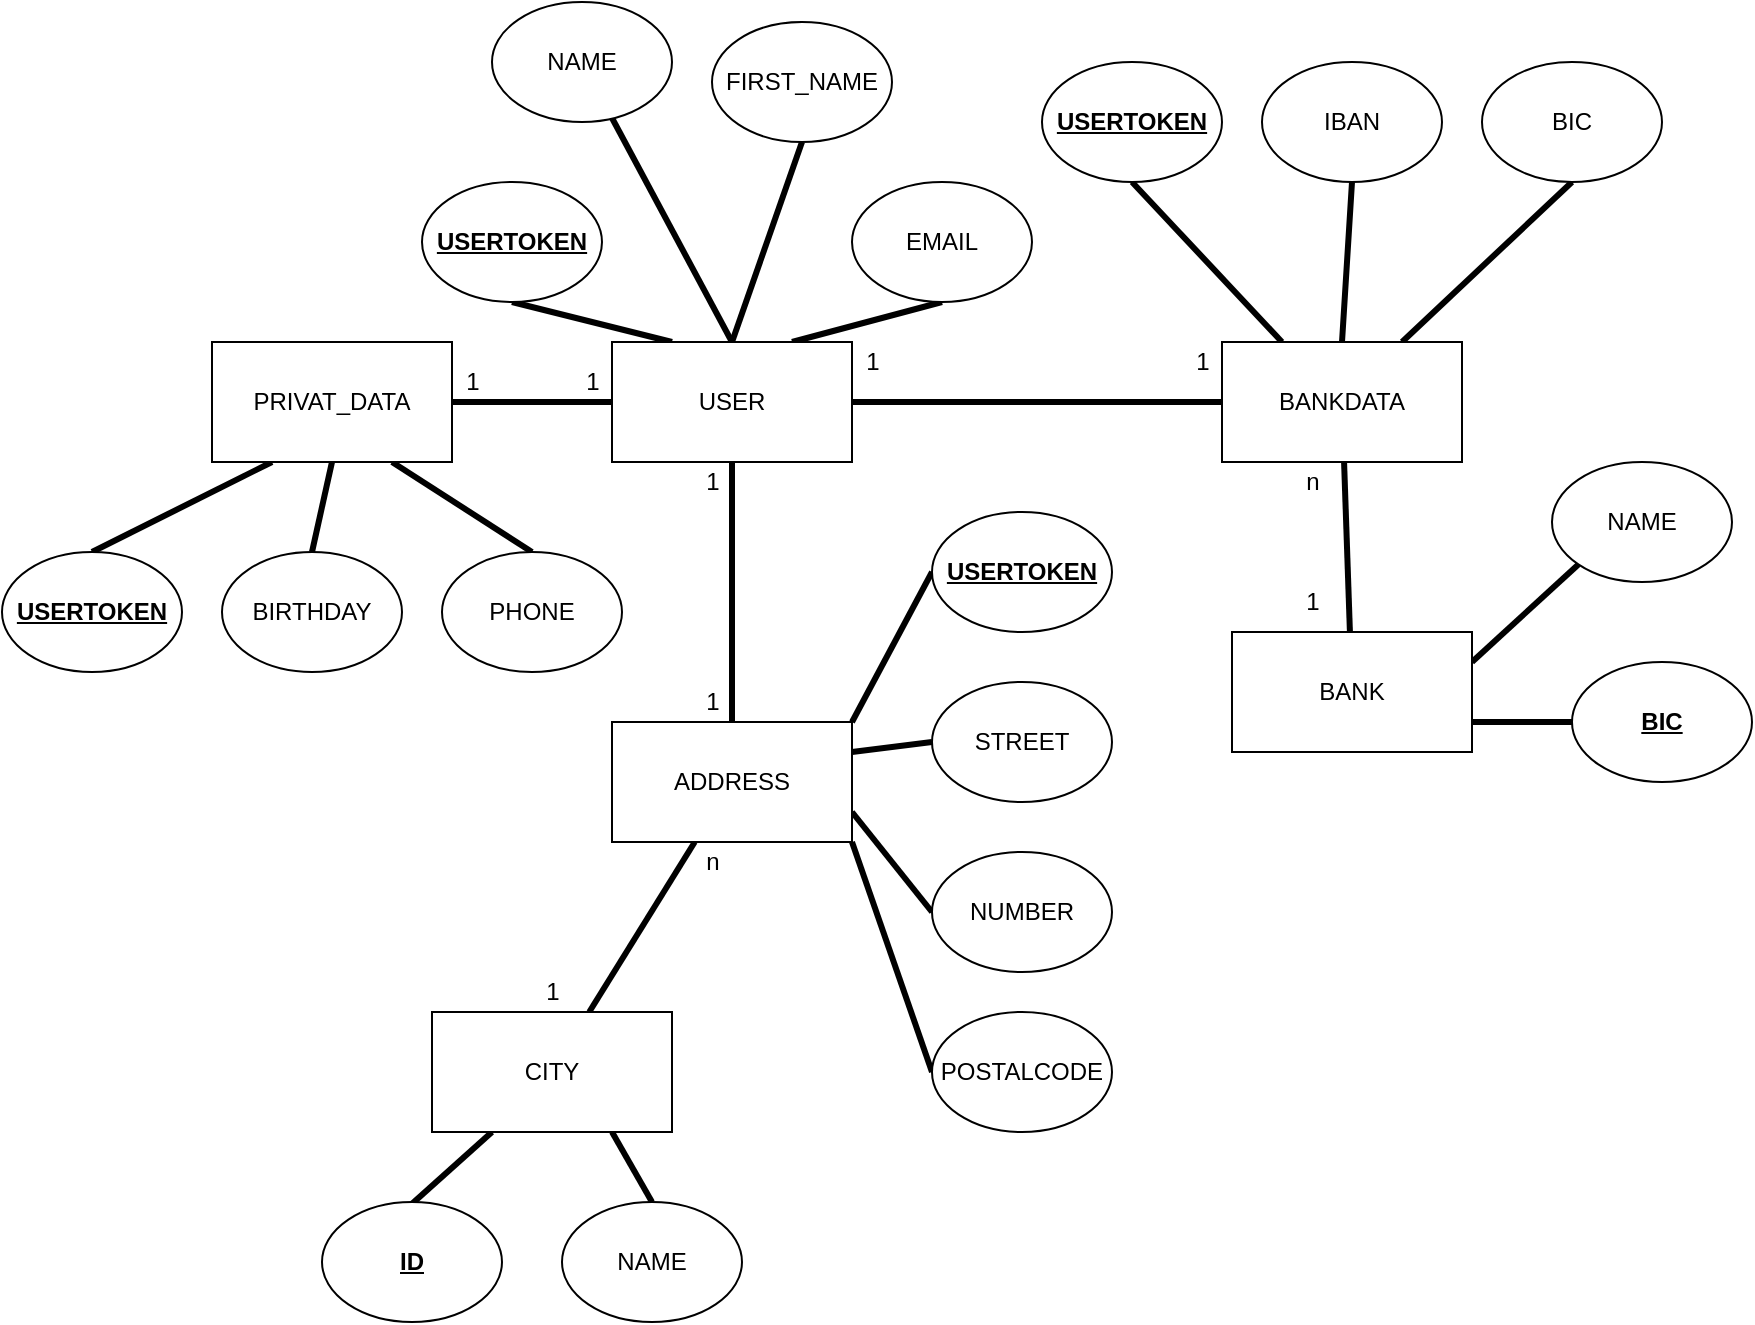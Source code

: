 <mxfile>
    <diagram id="RvFcyBdAZOp4TIJRdx-8" name="Page-1">
        <mxGraphModel dx="1343" dy="1623" grid="1" gridSize="10" guides="1" tooltips="1" connect="1" arrows="1" fold="1" page="1" pageScale="1" pageWidth="827" pageHeight="1169" math="0" shadow="0">
            <root>
                <mxCell id="0"/>
                <mxCell id="1" parent="0"/>
                <mxCell id="7" value="" style="edgeStyle=none;html=1;endArrow=none;endFill=0;strokeWidth=3;" edge="1" parent="1" source="2" target="6">
                    <mxGeometry relative="1" as="geometry"/>
                </mxCell>
                <mxCell id="15" value="" style="edgeStyle=none;html=1;strokeWidth=3;endArrow=none;endFill=0;" edge="1" parent="1" source="2" target="14">
                    <mxGeometry relative="1" as="geometry"/>
                </mxCell>
                <mxCell id="25" value="" style="edgeStyle=none;html=1;strokeWidth=3;endArrow=none;endFill=0;" edge="1" parent="1" source="2" target="24">
                    <mxGeometry relative="1" as="geometry"/>
                </mxCell>
                <mxCell id="45" style="edgeStyle=none;html=1;exitX=0.25;exitY=0;exitDx=0;exitDy=0;entryX=0.5;entryY=1;entryDx=0;entryDy=0;strokeWidth=3;endArrow=none;endFill=0;" edge="1" parent="1" source="2" target="42">
                    <mxGeometry relative="1" as="geometry"/>
                </mxCell>
                <mxCell id="46" style="edgeStyle=none;html=1;exitX=0.5;exitY=0;exitDx=0;exitDy=0;strokeWidth=3;endArrow=none;endFill=0;" edge="1" parent="1" source="2" target="43">
                    <mxGeometry relative="1" as="geometry"/>
                </mxCell>
                <mxCell id="47" style="edgeStyle=none;html=1;exitX=0.5;exitY=0;exitDx=0;exitDy=0;entryX=0.5;entryY=1;entryDx=0;entryDy=0;strokeWidth=3;endArrow=none;endFill=0;" edge="1" parent="1" source="2" target="44">
                    <mxGeometry relative="1" as="geometry"/>
                </mxCell>
                <mxCell id="50" style="edgeStyle=none;html=1;exitX=0.75;exitY=0;exitDx=0;exitDy=0;entryX=0.5;entryY=1;entryDx=0;entryDy=0;strokeWidth=3;endArrow=none;endFill=0;" edge="1" parent="1" source="2" target="48">
                    <mxGeometry relative="1" as="geometry"/>
                </mxCell>
                <mxCell id="2" value="USER" style="rounded=0;whiteSpace=wrap;html=1;" vertex="1" parent="1">
                    <mxGeometry x="60" y="70" width="120" height="60" as="geometry"/>
                </mxCell>
                <mxCell id="11" value="" style="edgeStyle=none;html=1;strokeWidth=3;endArrow=none;endFill=0;" edge="1" parent="1" source="6" target="10">
                    <mxGeometry relative="1" as="geometry"/>
                </mxCell>
                <mxCell id="39" style="edgeStyle=none;html=1;exitX=0.25;exitY=0;exitDx=0;exitDy=0;entryX=0.5;entryY=1;entryDx=0;entryDy=0;strokeWidth=3;endArrow=none;endFill=0;" edge="1" parent="1" source="6" target="36">
                    <mxGeometry relative="1" as="geometry"/>
                </mxCell>
                <mxCell id="40" style="edgeStyle=none;html=1;exitX=0.5;exitY=0;exitDx=0;exitDy=0;entryX=0.5;entryY=1;entryDx=0;entryDy=0;strokeWidth=3;endArrow=none;endFill=0;" edge="1" parent="1" source="6" target="37">
                    <mxGeometry relative="1" as="geometry"/>
                </mxCell>
                <mxCell id="41" style="edgeStyle=none;html=1;exitX=0.75;exitY=0;exitDx=0;exitDy=0;entryX=0.5;entryY=1;entryDx=0;entryDy=0;strokeWidth=3;endArrow=none;endFill=0;" edge="1" parent="1" source="6" target="38">
                    <mxGeometry relative="1" as="geometry"/>
                </mxCell>
                <mxCell id="6" value="BANKDATA" style="rounded=0;whiteSpace=wrap;html=1;" vertex="1" parent="1">
                    <mxGeometry x="365" y="70" width="120" height="60" as="geometry"/>
                </mxCell>
                <mxCell id="8" value="1" style="text;html=1;align=center;verticalAlign=middle;resizable=0;points=[];autosize=1;strokeColor=none;fillColor=none;" vertex="1" parent="1">
                    <mxGeometry x="175" y="65" width="30" height="30" as="geometry"/>
                </mxCell>
                <mxCell id="9" value="1" style="text;html=1;align=center;verticalAlign=middle;resizable=0;points=[];autosize=1;strokeColor=none;fillColor=none;" vertex="1" parent="1">
                    <mxGeometry x="340" y="65" width="30" height="30" as="geometry"/>
                </mxCell>
                <mxCell id="52" style="edgeStyle=none;html=1;exitX=1;exitY=0.75;exitDx=0;exitDy=0;entryX=0;entryY=0.5;entryDx=0;entryDy=0;strokeWidth=3;endArrow=none;endFill=0;" edge="1" parent="1" source="10" target="51">
                    <mxGeometry relative="1" as="geometry"/>
                </mxCell>
                <mxCell id="56" style="edgeStyle=none;html=1;exitX=1;exitY=0.25;exitDx=0;exitDy=0;entryX=0;entryY=1;entryDx=0;entryDy=0;strokeWidth=3;endArrow=none;endFill=0;" edge="1" parent="1" source="10" target="53">
                    <mxGeometry relative="1" as="geometry"/>
                </mxCell>
                <mxCell id="10" value="BANK" style="rounded=0;whiteSpace=wrap;html=1;" vertex="1" parent="1">
                    <mxGeometry x="370" y="215" width="120" height="60" as="geometry"/>
                </mxCell>
                <mxCell id="12" value="n" style="text;html=1;align=center;verticalAlign=middle;resizable=0;points=[];autosize=1;strokeColor=none;fillColor=none;" vertex="1" parent="1">
                    <mxGeometry x="395" y="125" width="30" height="30" as="geometry"/>
                </mxCell>
                <mxCell id="13" value="1" style="text;html=1;align=center;verticalAlign=middle;resizable=0;points=[];autosize=1;strokeColor=none;fillColor=none;" vertex="1" parent="1">
                    <mxGeometry x="395" y="185" width="30" height="30" as="geometry"/>
                </mxCell>
                <mxCell id="21" value="" style="edgeStyle=none;html=1;strokeWidth=3;endArrow=none;endFill=0;" edge="1" parent="1" source="14" target="20">
                    <mxGeometry relative="1" as="geometry"/>
                </mxCell>
                <mxCell id="61" style="edgeStyle=none;html=1;exitX=1;exitY=1;exitDx=0;exitDy=0;entryX=0;entryY=0.5;entryDx=0;entryDy=0;strokeWidth=3;endArrow=none;endFill=0;" edge="1" parent="1" source="14" target="60">
                    <mxGeometry relative="1" as="geometry"/>
                </mxCell>
                <mxCell id="62" style="edgeStyle=none;html=1;exitX=1;exitY=0.75;exitDx=0;exitDy=0;entryX=0;entryY=0.5;entryDx=0;entryDy=0;strokeWidth=3;endArrow=none;endFill=0;" edge="1" parent="1" source="14" target="59">
                    <mxGeometry relative="1" as="geometry"/>
                </mxCell>
                <mxCell id="63" style="edgeStyle=none;html=1;exitX=1;exitY=0.25;exitDx=0;exitDy=0;entryX=0;entryY=0.5;entryDx=0;entryDy=0;strokeWidth=3;endArrow=none;endFill=0;" edge="1" parent="1" source="14" target="57">
                    <mxGeometry relative="1" as="geometry"/>
                </mxCell>
                <mxCell id="64" style="edgeStyle=none;html=1;exitX=1;exitY=0;exitDx=0;exitDy=0;entryX=0;entryY=0.5;entryDx=0;entryDy=0;strokeWidth=3;endArrow=none;endFill=0;" edge="1" parent="1" source="14" target="58">
                    <mxGeometry relative="1" as="geometry"/>
                </mxCell>
                <mxCell id="14" value="ADDRESS" style="whiteSpace=wrap;html=1;rounded=0;" vertex="1" parent="1">
                    <mxGeometry x="60" y="260" width="120" height="60" as="geometry"/>
                </mxCell>
                <mxCell id="16" value="1" style="text;html=1;align=center;verticalAlign=middle;resizable=0;points=[];autosize=1;strokeColor=none;fillColor=none;" vertex="1" parent="1">
                    <mxGeometry x="95" y="125" width="30" height="30" as="geometry"/>
                </mxCell>
                <mxCell id="17" value="1" style="text;html=1;align=center;verticalAlign=middle;resizable=0;points=[];autosize=1;strokeColor=none;fillColor=none;" vertex="1" parent="1">
                    <mxGeometry x="95" y="235" width="30" height="30" as="geometry"/>
                </mxCell>
                <mxCell id="68" style="edgeStyle=none;html=1;exitX=0.25;exitY=1;exitDx=0;exitDy=0;strokeWidth=3;endArrow=none;endFill=0;entryX=0.5;entryY=0.015;entryDx=0;entryDy=0;entryPerimeter=0;" edge="1" parent="1" source="20" target="67">
                    <mxGeometry relative="1" as="geometry"/>
                </mxCell>
                <mxCell id="69" style="edgeStyle=none;html=1;exitX=0.75;exitY=1;exitDx=0;exitDy=0;entryX=0.5;entryY=0;entryDx=0;entryDy=0;strokeWidth=3;endArrow=none;endFill=0;" edge="1" parent="1" source="20" target="65">
                    <mxGeometry relative="1" as="geometry"/>
                </mxCell>
                <mxCell id="20" value="CITY" style="whiteSpace=wrap;html=1;rounded=0;" vertex="1" parent="1">
                    <mxGeometry x="-30" y="405" width="120" height="60" as="geometry"/>
                </mxCell>
                <mxCell id="22" value="1" style="text;html=1;align=center;verticalAlign=middle;resizable=0;points=[];autosize=1;strokeColor=none;fillColor=none;" vertex="1" parent="1">
                    <mxGeometry x="15" y="380" width="30" height="30" as="geometry"/>
                </mxCell>
                <mxCell id="23" value="n" style="text;html=1;align=center;verticalAlign=middle;resizable=0;points=[];autosize=1;strokeColor=none;fillColor=none;" vertex="1" parent="1">
                    <mxGeometry x="95" y="315" width="30" height="30" as="geometry"/>
                </mxCell>
                <mxCell id="33" style="edgeStyle=none;html=1;exitX=0.25;exitY=1;exitDx=0;exitDy=0;entryX=0.5;entryY=0;entryDx=0;entryDy=0;strokeWidth=3;endArrow=none;endFill=0;" edge="1" parent="1" source="24" target="29">
                    <mxGeometry relative="1" as="geometry"/>
                </mxCell>
                <mxCell id="34" style="edgeStyle=none;html=1;exitX=0.5;exitY=1;exitDx=0;exitDy=0;entryX=0.5;entryY=0;entryDx=0;entryDy=0;strokeWidth=3;endArrow=none;endFill=0;" edge="1" parent="1" source="24" target="31">
                    <mxGeometry relative="1" as="geometry"/>
                </mxCell>
                <mxCell id="35" style="edgeStyle=none;html=1;exitX=0.75;exitY=1;exitDx=0;exitDy=0;entryX=0.5;entryY=0;entryDx=0;entryDy=0;strokeWidth=3;endArrow=none;endFill=0;" edge="1" parent="1" source="24" target="32">
                    <mxGeometry relative="1" as="geometry"/>
                </mxCell>
                <mxCell id="24" value="PRIVAT_DATA" style="rounded=0;whiteSpace=wrap;html=1;" vertex="1" parent="1">
                    <mxGeometry x="-140" y="70" width="120" height="60" as="geometry"/>
                </mxCell>
                <mxCell id="26" value="1" style="text;html=1;align=center;verticalAlign=middle;resizable=0;points=[];autosize=1;strokeColor=none;fillColor=none;" vertex="1" parent="1">
                    <mxGeometry x="35" y="75" width="30" height="30" as="geometry"/>
                </mxCell>
                <mxCell id="27" value="1" style="text;html=1;align=center;verticalAlign=middle;resizable=0;points=[];autosize=1;strokeColor=none;fillColor=none;" vertex="1" parent="1">
                    <mxGeometry x="-25" y="75" width="30" height="30" as="geometry"/>
                </mxCell>
                <mxCell id="29" value="&lt;u&gt;&lt;b&gt;USERTOKEN&lt;/b&gt;&lt;/u&gt;" style="ellipse;whiteSpace=wrap;html=1;" vertex="1" parent="1">
                    <mxGeometry x="-245" y="175" width="90" height="60" as="geometry"/>
                </mxCell>
                <mxCell id="31" value="BIRTHDAY" style="ellipse;whiteSpace=wrap;html=1;" vertex="1" parent="1">
                    <mxGeometry x="-135" y="175" width="90" height="60" as="geometry"/>
                </mxCell>
                <mxCell id="32" value="PHONE" style="ellipse;whiteSpace=wrap;html=1;" vertex="1" parent="1">
                    <mxGeometry x="-25" y="175" width="90" height="60" as="geometry"/>
                </mxCell>
                <mxCell id="36" value="&lt;u&gt;&lt;b&gt;USERTOKEN&lt;/b&gt;&lt;/u&gt;" style="ellipse;whiteSpace=wrap;html=1;" vertex="1" parent="1">
                    <mxGeometry x="275" y="-70" width="90" height="60" as="geometry"/>
                </mxCell>
                <mxCell id="37" value="IBAN" style="ellipse;whiteSpace=wrap;html=1;" vertex="1" parent="1">
                    <mxGeometry x="385" y="-70" width="90" height="60" as="geometry"/>
                </mxCell>
                <mxCell id="38" value="BIC" style="ellipse;whiteSpace=wrap;html=1;" vertex="1" parent="1">
                    <mxGeometry x="495" y="-70" width="90" height="60" as="geometry"/>
                </mxCell>
                <mxCell id="42" value="&lt;u&gt;&lt;b&gt;USERTOKEN&lt;/b&gt;&lt;/u&gt;" style="ellipse;whiteSpace=wrap;html=1;" vertex="1" parent="1">
                    <mxGeometry x="-35" y="-10" width="90" height="60" as="geometry"/>
                </mxCell>
                <mxCell id="43" value="NAME" style="ellipse;whiteSpace=wrap;html=1;" vertex="1" parent="1">
                    <mxGeometry y="-100" width="90" height="60" as="geometry"/>
                </mxCell>
                <mxCell id="44" value="FIRST_NAME" style="ellipse;whiteSpace=wrap;html=1;" vertex="1" parent="1">
                    <mxGeometry x="110" y="-90" width="90" height="60" as="geometry"/>
                </mxCell>
                <mxCell id="48" value="EMAIL" style="ellipse;whiteSpace=wrap;html=1;" vertex="1" parent="1">
                    <mxGeometry x="180" y="-10" width="90" height="60" as="geometry"/>
                </mxCell>
                <mxCell id="51" value="&lt;b&gt;&lt;u&gt;BIC&lt;/u&gt;&lt;/b&gt;" style="ellipse;whiteSpace=wrap;html=1;" vertex="1" parent="1">
                    <mxGeometry x="540" y="230" width="90" height="60" as="geometry"/>
                </mxCell>
                <mxCell id="53" value="NAME" style="ellipse;whiteSpace=wrap;html=1;" vertex="1" parent="1">
                    <mxGeometry x="530" y="130" width="90" height="60" as="geometry"/>
                </mxCell>
                <mxCell id="57" value="STREET" style="ellipse;whiteSpace=wrap;html=1;" vertex="1" parent="1">
                    <mxGeometry x="220" y="240" width="90" height="60" as="geometry"/>
                </mxCell>
                <mxCell id="58" value="&lt;b style=&quot;&quot;&gt;&lt;u style=&quot;&quot;&gt;USERTOKEN&lt;/u&gt;&lt;/b&gt;" style="ellipse;whiteSpace=wrap;html=1;" vertex="1" parent="1">
                    <mxGeometry x="220" y="155" width="90" height="60" as="geometry"/>
                </mxCell>
                <mxCell id="59" value="NUMBER" style="ellipse;whiteSpace=wrap;html=1;" vertex="1" parent="1">
                    <mxGeometry x="220" y="325" width="90" height="60" as="geometry"/>
                </mxCell>
                <mxCell id="60" value="POSTALCODE" style="ellipse;whiteSpace=wrap;html=1;" vertex="1" parent="1">
                    <mxGeometry x="220" y="405" width="90" height="60" as="geometry"/>
                </mxCell>
                <mxCell id="65" value="NAME" style="ellipse;whiteSpace=wrap;html=1;" vertex="1" parent="1">
                    <mxGeometry x="35" y="500" width="90" height="60" as="geometry"/>
                </mxCell>
                <mxCell id="67" value="&lt;b&gt;&lt;u&gt;ID&lt;/u&gt;&lt;/b&gt;" style="ellipse;whiteSpace=wrap;html=1;" vertex="1" parent="1">
                    <mxGeometry x="-85" y="500" width="90" height="60" as="geometry"/>
                </mxCell>
            </root>
        </mxGraphModel>
    </diagram>
</mxfile>